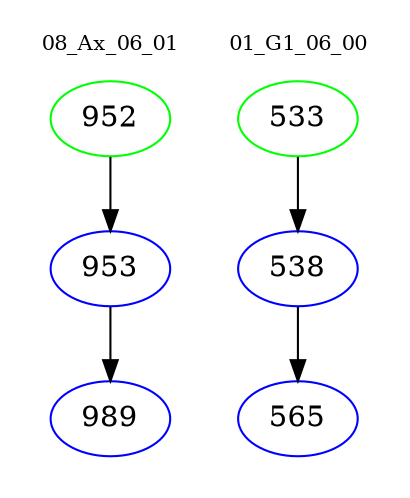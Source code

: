 digraph{
subgraph cluster_0 {
color = white
label = "08_Ax_06_01";
fontsize=10;
T0_952 [label="952", color="green"]
T0_952 -> T0_953 [color="black"]
T0_953 [label="953", color="blue"]
T0_953 -> T0_989 [color="black"]
T0_989 [label="989", color="blue"]
}
subgraph cluster_1 {
color = white
label = "01_G1_06_00";
fontsize=10;
T1_533 [label="533", color="green"]
T1_533 -> T1_538 [color="black"]
T1_538 [label="538", color="blue"]
T1_538 -> T1_565 [color="black"]
T1_565 [label="565", color="blue"]
}
}
